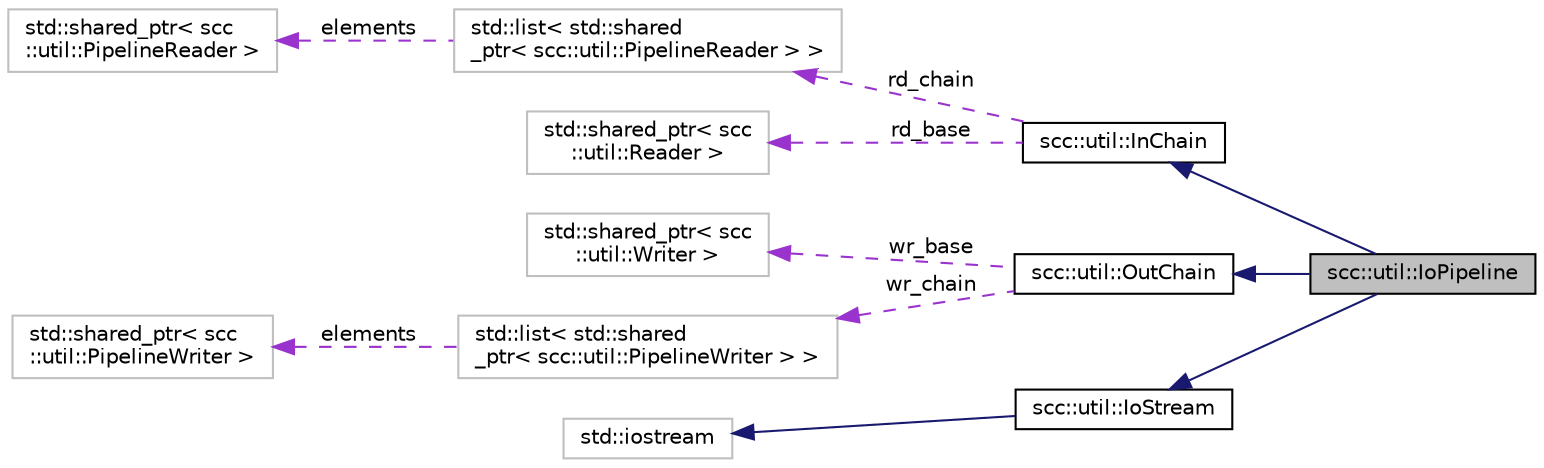 digraph "scc::util::IoPipeline"
{
 // LATEX_PDF_SIZE
  edge [fontname="Helvetica",fontsize="10",labelfontname="Helvetica",labelfontsize="10"];
  node [fontname="Helvetica",fontsize="10",shape=record];
  rankdir="LR";
  Node1 [label="scc::util::IoPipeline",height=0.2,width=0.4,color="black", fillcolor="grey75", style="filled", fontcolor="black",tooltip="Input/output stream with pipeline of readers and writers."];
  Node2 -> Node1 [dir="back",color="midnightblue",fontsize="10",style="solid",fontname="Helvetica"];
  Node2 [label="scc::util::InChain",height=0.2,width=0.4,color="black", fillcolor="white", style="filled",URL="$d5/dd1/structscc_1_1util_1_1InChain.html",tooltip="Chain of readers base class."];
  Node3 -> Node2 [dir="back",color="darkorchid3",fontsize="10",style="dashed",label=" rd_chain" ,fontname="Helvetica"];
  Node3 [label="std::list\< std::shared\l_ptr\< scc::util::PipelineReader \> \>",height=0.2,width=0.4,color="grey75", fillcolor="white", style="filled",tooltip=" "];
  Node4 -> Node3 [dir="back",color="darkorchid3",fontsize="10",style="dashed",label=" elements" ,fontname="Helvetica"];
  Node4 [label="std::shared_ptr\< scc\l::util::PipelineReader \>",height=0.2,width=0.4,color="grey75", fillcolor="white", style="filled",tooltip=" "];
  Node5 -> Node2 [dir="back",color="darkorchid3",fontsize="10",style="dashed",label=" rd_base" ,fontname="Helvetica"];
  Node5 [label="std::shared_ptr\< scc\l::util::Reader \>",height=0.2,width=0.4,color="grey75", fillcolor="white", style="filled",tooltip=" "];
  Node6 -> Node1 [dir="back",color="midnightblue",fontsize="10",style="solid",fontname="Helvetica"];
  Node6 [label="scc::util::OutChain",height=0.2,width=0.4,color="black", fillcolor="white", style="filled",URL="$d5/db8/structscc_1_1util_1_1OutChain.html",tooltip="Chain of writers base class."];
  Node7 -> Node6 [dir="back",color="darkorchid3",fontsize="10",style="dashed",label=" wr_base" ,fontname="Helvetica"];
  Node7 [label="std::shared_ptr\< scc\l::util::Writer \>",height=0.2,width=0.4,color="grey75", fillcolor="white", style="filled",tooltip=" "];
  Node8 -> Node6 [dir="back",color="darkorchid3",fontsize="10",style="dashed",label=" wr_chain" ,fontname="Helvetica"];
  Node8 [label="std::list\< std::shared\l_ptr\< scc::util::PipelineWriter \> \>",height=0.2,width=0.4,color="grey75", fillcolor="white", style="filled",tooltip=" "];
  Node9 -> Node8 [dir="back",color="darkorchid3",fontsize="10",style="dashed",label=" elements" ,fontname="Helvetica"];
  Node9 [label="std::shared_ptr\< scc\l::util::PipelineWriter \>",height=0.2,width=0.4,color="grey75", fillcolor="white", style="filled",tooltip=" "];
  Node10 -> Node1 [dir="back",color="midnightblue",fontsize="10",style="solid",fontname="Helvetica"];
  Node10 [label="scc::util::IoStream",height=0.2,width=0.4,color="black", fillcolor="white", style="filled",URL="$d9/d84/classscc_1_1util_1_1IoStream.html",tooltip="Input/output stream wrapper for reader/writer."];
  Node11 -> Node10 [dir="back",color="midnightblue",fontsize="10",style="solid",fontname="Helvetica"];
  Node11 [label="std::iostream",height=0.2,width=0.4,color="grey75", fillcolor="white", style="filled",tooltip=" "];
}
